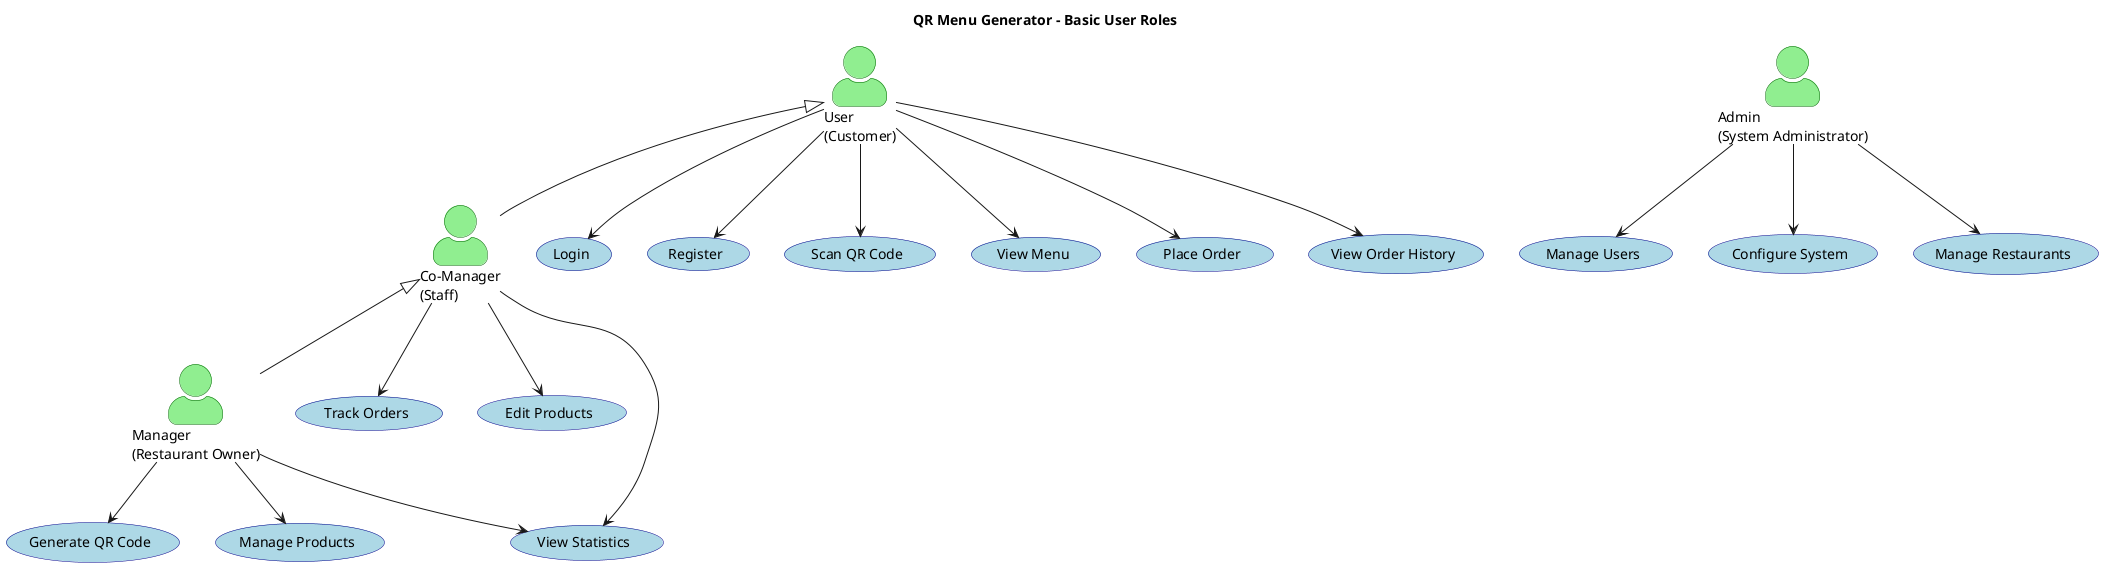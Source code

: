 @startuml QR_Menu_Generator_Simple_User_Roles

skinparam actorStyle awesome
skinparam usecase {
  BackgroundColor LightBlue
  BorderColor DarkBlue
}
skinparam actor {
  BackgroundColor LightGreen
  BorderColor DarkGreen
}

' Title
title QR Menu Generator - Basic User Roles

' Define actors
actor "User\n(Customer)" as user
actor "Co-Manager\n(Staff)" as coManager
actor "Manager\n(Restaurant Owner)" as manager
actor "Admin\n(System Administrator)" as admin

' Define basic use cases - no grouping
(Login) as login
(Register) as register
(Scan QR Code) as scanQR
(View Menu) as viewMenu
(Place Order) as placeOrder
(View Order History) as viewOrderHistory
(Track Orders) as trackOrders
(Edit Products) as editProducts
(Generate QR Code) as generateQR
(View Statistics) as viewStats
(Manage Products) as manageProducts
(Manage Users) as manageUsers
(Configure System) as configSystem
(Manage Restaurants) as manageRestaurants

' Simple first-level connections only
user --> login
user --> register
user --> scanQR
user --> viewMenu
user --> placeOrder
user --> viewOrderHistory

coManager --> trackOrders
coManager --> editProducts
coManager --> viewStats

manager --> manageProducts
manager --> generateQR
manager --> viewStats

admin --> manageUsers
admin --> configSystem
admin --> manageRestaurants

' Simple inheritance relationships
user <|-- coManager
coManager <|-- manager

@enduml 